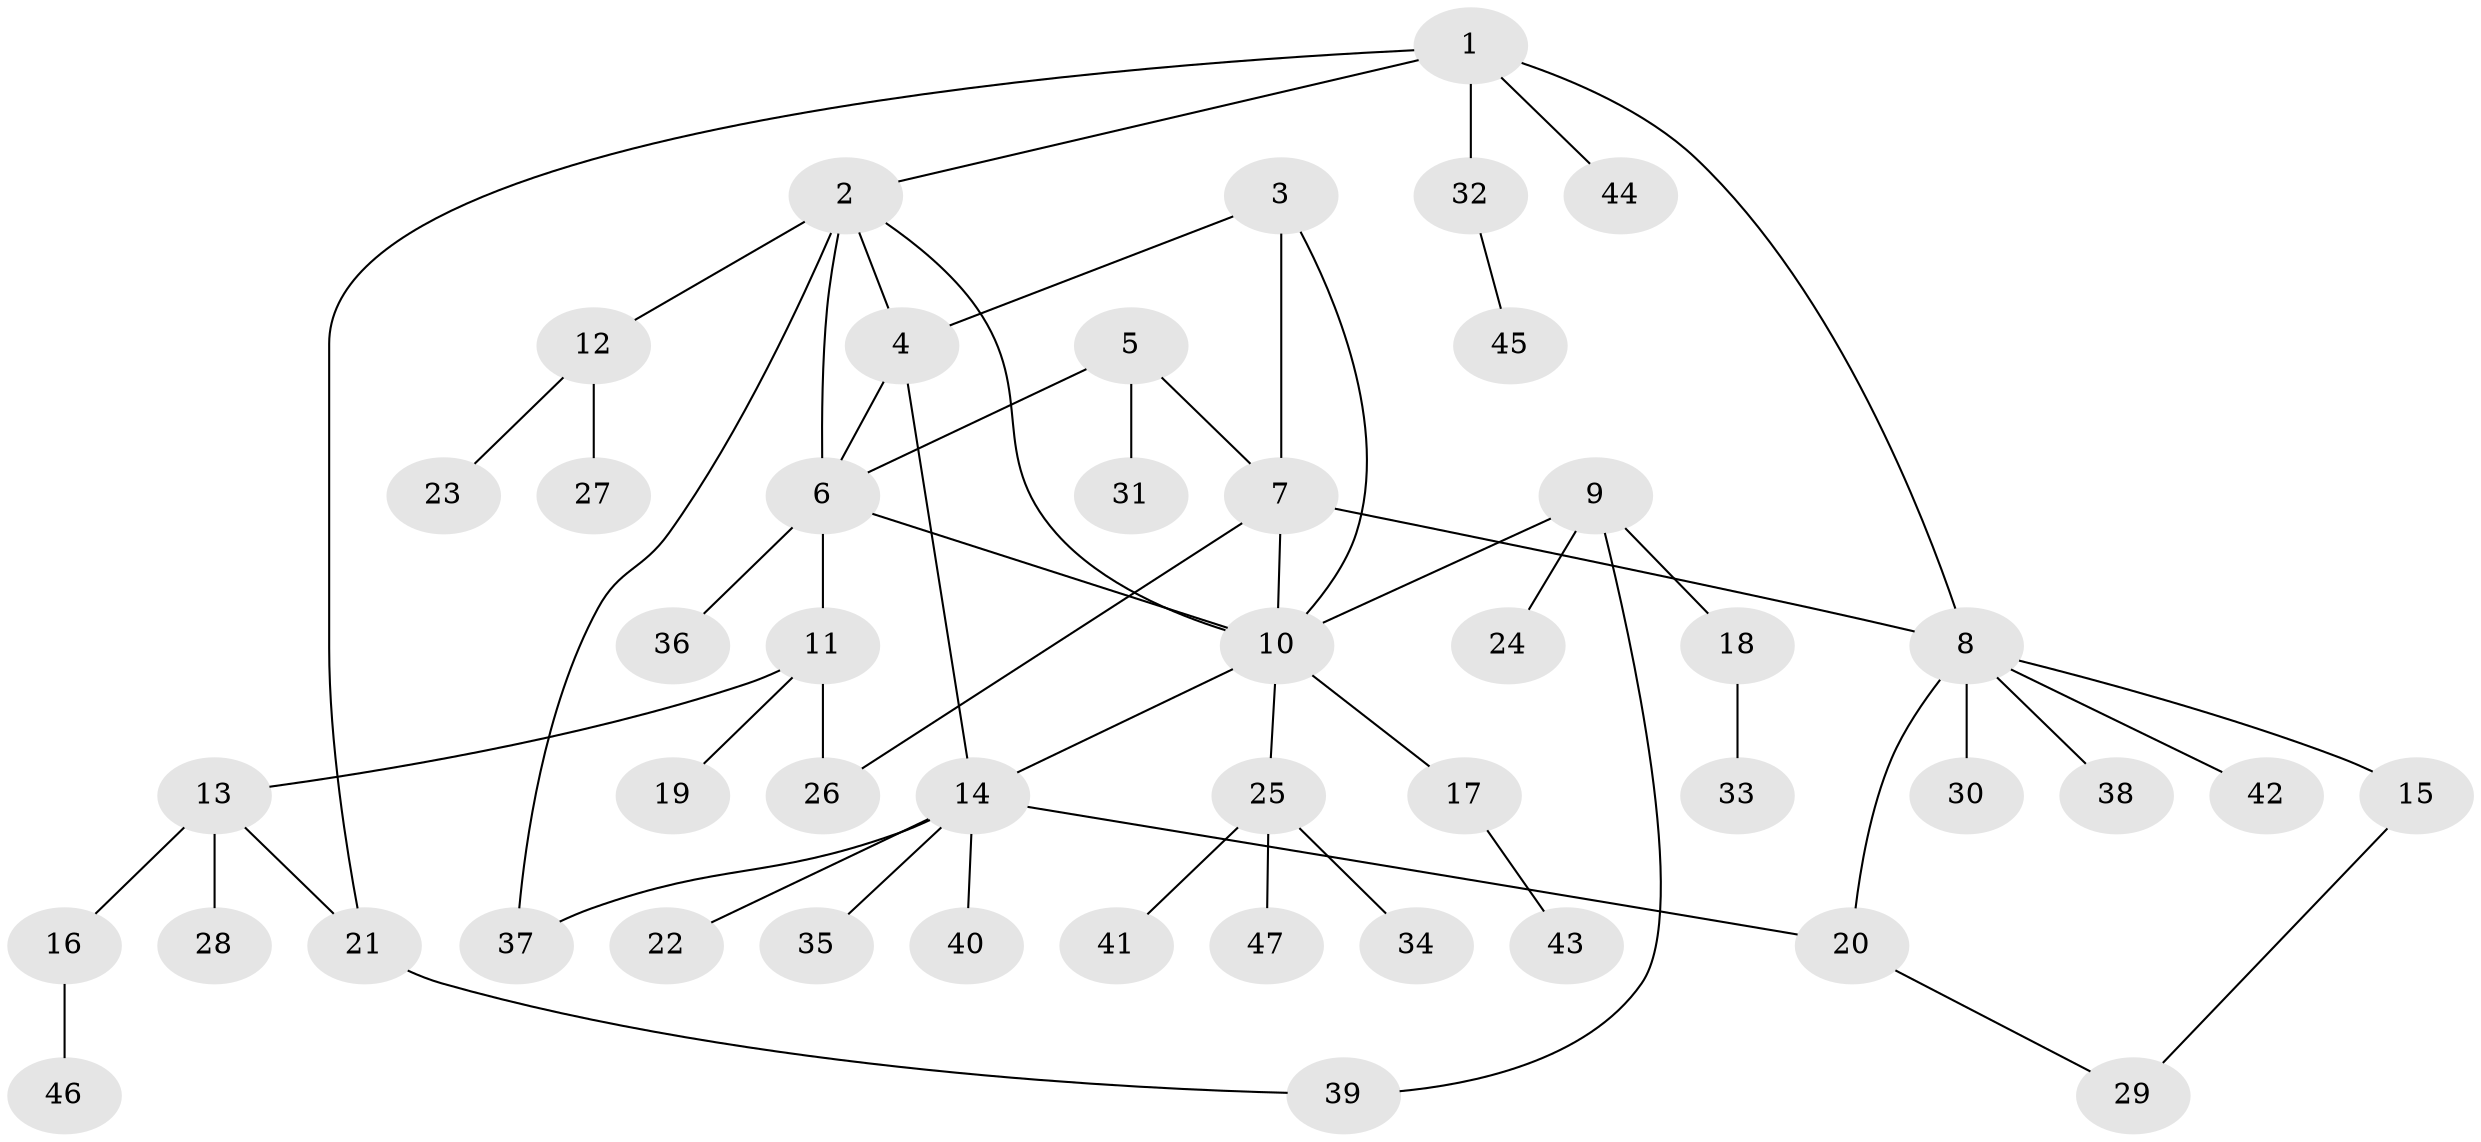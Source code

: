// coarse degree distribution, {9: 0.0625, 4: 0.125, 6: 0.0625, 2: 0.0625, 7: 0.03125, 1: 0.5625, 3: 0.09375}
// Generated by graph-tools (version 1.1) at 2025/52/02/27/25 19:52:16]
// undirected, 47 vertices, 59 edges
graph export_dot {
graph [start="1"]
  node [color=gray90,style=filled];
  1;
  2;
  3;
  4;
  5;
  6;
  7;
  8;
  9;
  10;
  11;
  12;
  13;
  14;
  15;
  16;
  17;
  18;
  19;
  20;
  21;
  22;
  23;
  24;
  25;
  26;
  27;
  28;
  29;
  30;
  31;
  32;
  33;
  34;
  35;
  36;
  37;
  38;
  39;
  40;
  41;
  42;
  43;
  44;
  45;
  46;
  47;
  1 -- 2;
  1 -- 8;
  1 -- 21;
  1 -- 32;
  1 -- 44;
  2 -- 4;
  2 -- 6;
  2 -- 10;
  2 -- 12;
  2 -- 37;
  3 -- 4;
  3 -- 7;
  3 -- 10;
  4 -- 6;
  4 -- 14;
  5 -- 6;
  5 -- 7;
  5 -- 31;
  6 -- 10;
  6 -- 11;
  6 -- 36;
  7 -- 8;
  7 -- 10;
  7 -- 26;
  8 -- 15;
  8 -- 20;
  8 -- 30;
  8 -- 38;
  8 -- 42;
  9 -- 10;
  9 -- 18;
  9 -- 24;
  9 -- 39;
  10 -- 14;
  10 -- 17;
  10 -- 25;
  11 -- 13;
  11 -- 19;
  11 -- 26;
  12 -- 23;
  12 -- 27;
  13 -- 16;
  13 -- 21;
  13 -- 28;
  14 -- 20;
  14 -- 22;
  14 -- 35;
  14 -- 37;
  14 -- 40;
  15 -- 29;
  16 -- 46;
  17 -- 43;
  18 -- 33;
  20 -- 29;
  21 -- 39;
  25 -- 34;
  25 -- 41;
  25 -- 47;
  32 -- 45;
}
